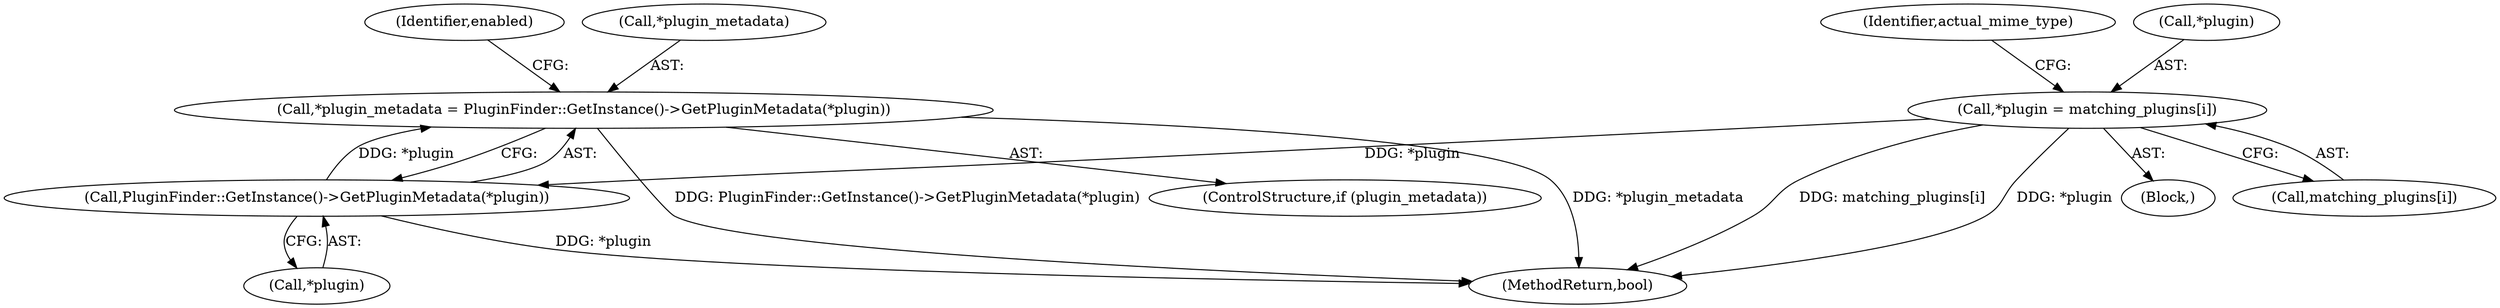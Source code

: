 digraph "0_Chrome_ac8bd041b81e46e4e4fcd5021aaa5499703952e6_0@pointer" {
"1000201" [label="(Call,*plugin_metadata = PluginFinder::GetInstance()->GetPluginMetadata(*plugin))"];
"1000204" [label="(Call,PluginFinder::GetInstance()->GetPluginMetadata(*plugin))"];
"1000187" [label="(Call,*plugin = matching_plugins[i])"];
"1000208" [label="(Identifier,enabled)"];
"1000201" [label="(Call,*plugin_metadata = PluginFinder::GetInstance()->GetPluginMetadata(*plugin))"];
"1000187" [label="(Call,*plugin = matching_plugins[i])"];
"1000209" [label="(MethodReturn,bool)"];
"1000109" [label="(Block,)"];
"1000202" [label="(Call,*plugin_metadata)"];
"1000205" [label="(Call,*plugin)"];
"1000204" [label="(Call,PluginFinder::GetInstance()->GetPluginMetadata(*plugin))"];
"1000199" [label="(ControlStructure,if (plugin_metadata))"];
"1000195" [label="(Identifier,actual_mime_type)"];
"1000190" [label="(Call,matching_plugins[i])"];
"1000188" [label="(Call,*plugin)"];
"1000201" -> "1000199"  [label="AST: "];
"1000201" -> "1000204"  [label="CFG: "];
"1000202" -> "1000201"  [label="AST: "];
"1000204" -> "1000201"  [label="AST: "];
"1000208" -> "1000201"  [label="CFG: "];
"1000201" -> "1000209"  [label="DDG: PluginFinder::GetInstance()->GetPluginMetadata(*plugin)"];
"1000201" -> "1000209"  [label="DDG: *plugin_metadata"];
"1000204" -> "1000201"  [label="DDG: *plugin"];
"1000204" -> "1000205"  [label="CFG: "];
"1000205" -> "1000204"  [label="AST: "];
"1000204" -> "1000209"  [label="DDG: *plugin"];
"1000187" -> "1000204"  [label="DDG: *plugin"];
"1000187" -> "1000109"  [label="AST: "];
"1000187" -> "1000190"  [label="CFG: "];
"1000188" -> "1000187"  [label="AST: "];
"1000190" -> "1000187"  [label="AST: "];
"1000195" -> "1000187"  [label="CFG: "];
"1000187" -> "1000209"  [label="DDG: matching_plugins[i]"];
"1000187" -> "1000209"  [label="DDG: *plugin"];
}
